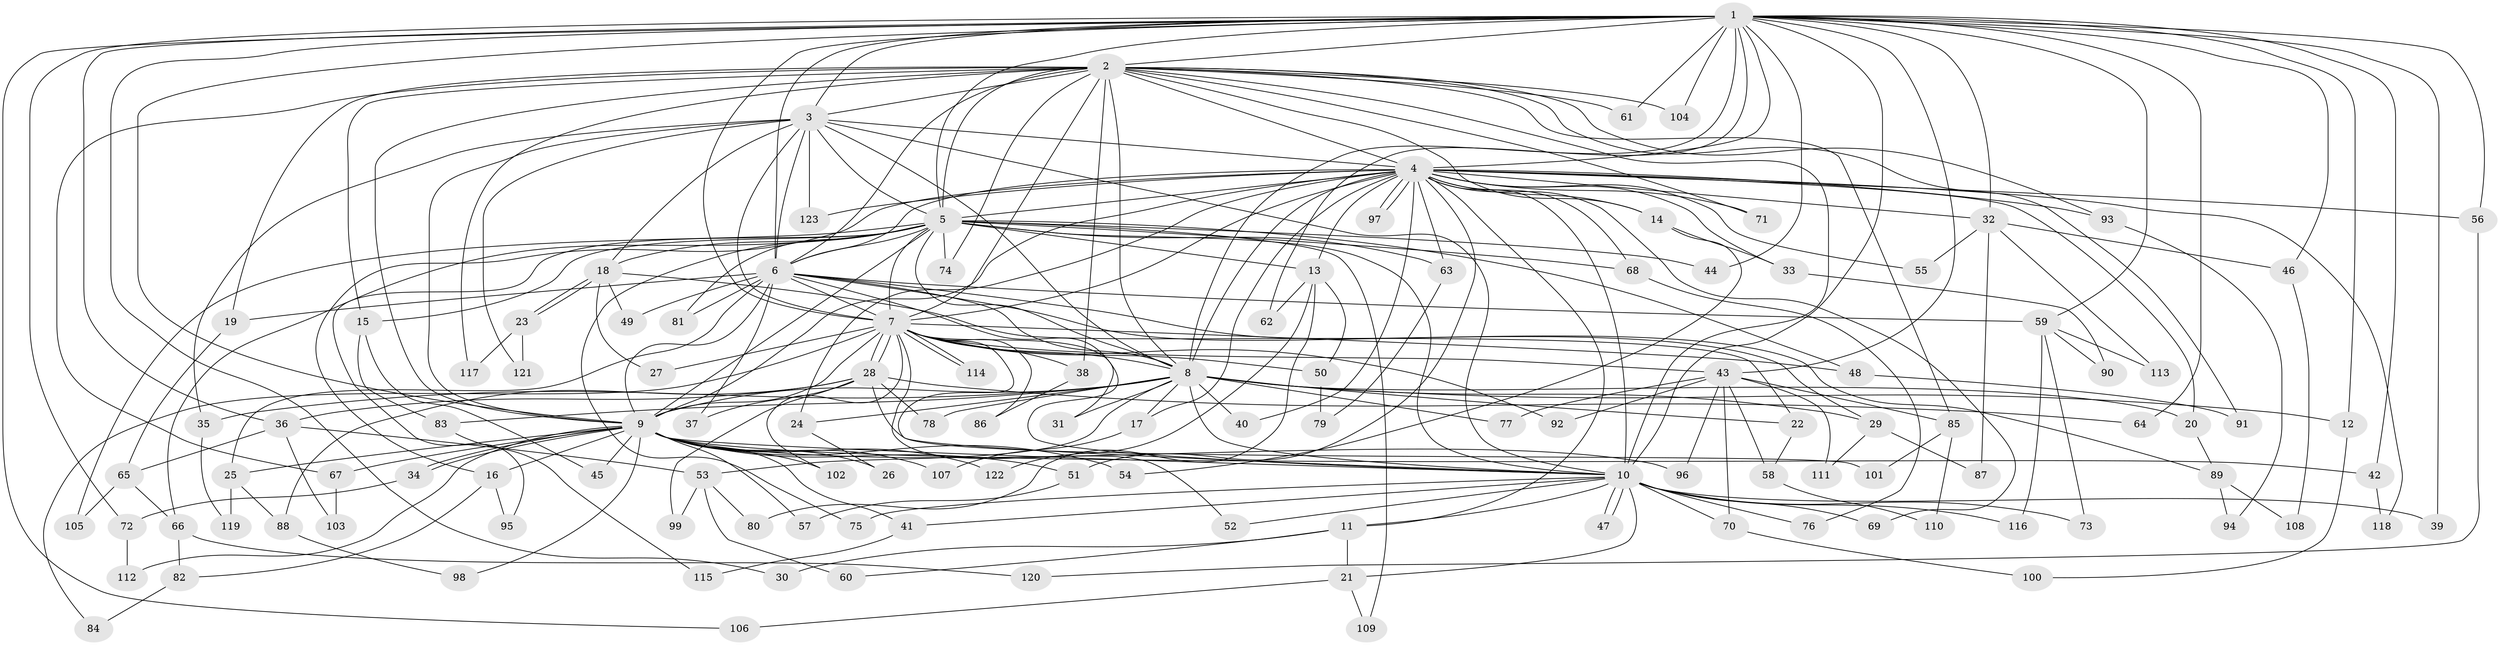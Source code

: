 // Generated by graph-tools (version 1.1) at 2025/25/03/09/25 03:25:39]
// undirected, 123 vertices, 271 edges
graph export_dot {
graph [start="1"]
  node [color=gray90,style=filled];
  1;
  2;
  3;
  4;
  5;
  6;
  7;
  8;
  9;
  10;
  11;
  12;
  13;
  14;
  15;
  16;
  17;
  18;
  19;
  20;
  21;
  22;
  23;
  24;
  25;
  26;
  27;
  28;
  29;
  30;
  31;
  32;
  33;
  34;
  35;
  36;
  37;
  38;
  39;
  40;
  41;
  42;
  43;
  44;
  45;
  46;
  47;
  48;
  49;
  50;
  51;
  52;
  53;
  54;
  55;
  56;
  57;
  58;
  59;
  60;
  61;
  62;
  63;
  64;
  65;
  66;
  67;
  68;
  69;
  70;
  71;
  72;
  73;
  74;
  75;
  76;
  77;
  78;
  79;
  80;
  81;
  82;
  83;
  84;
  85;
  86;
  87;
  88;
  89;
  90;
  91;
  92;
  93;
  94;
  95;
  96;
  97;
  98;
  99;
  100;
  101;
  102;
  103;
  104;
  105;
  106;
  107;
  108;
  109;
  110;
  111;
  112;
  113;
  114;
  115;
  116;
  117;
  118;
  119;
  120;
  121;
  122;
  123;
  1 -- 2;
  1 -- 3;
  1 -- 4;
  1 -- 5;
  1 -- 6;
  1 -- 7;
  1 -- 8;
  1 -- 9;
  1 -- 10;
  1 -- 12;
  1 -- 30;
  1 -- 32;
  1 -- 36;
  1 -- 39;
  1 -- 42;
  1 -- 43;
  1 -- 44;
  1 -- 46;
  1 -- 56;
  1 -- 59;
  1 -- 61;
  1 -- 62;
  1 -- 64;
  1 -- 72;
  1 -- 104;
  1 -- 106;
  2 -- 3;
  2 -- 4;
  2 -- 5;
  2 -- 6;
  2 -- 7;
  2 -- 8;
  2 -- 9;
  2 -- 10;
  2 -- 14;
  2 -- 15;
  2 -- 19;
  2 -- 38;
  2 -- 61;
  2 -- 67;
  2 -- 71;
  2 -- 74;
  2 -- 85;
  2 -- 91;
  2 -- 93;
  2 -- 104;
  2 -- 117;
  3 -- 4;
  3 -- 5;
  3 -- 6;
  3 -- 7;
  3 -- 8;
  3 -- 9;
  3 -- 10;
  3 -- 18;
  3 -- 35;
  3 -- 121;
  3 -- 123;
  4 -- 5;
  4 -- 6;
  4 -- 7;
  4 -- 8;
  4 -- 9;
  4 -- 10;
  4 -- 11;
  4 -- 13;
  4 -- 14;
  4 -- 16;
  4 -- 17;
  4 -- 20;
  4 -- 24;
  4 -- 32;
  4 -- 33;
  4 -- 40;
  4 -- 51;
  4 -- 55;
  4 -- 56;
  4 -- 63;
  4 -- 68;
  4 -- 69;
  4 -- 71;
  4 -- 93;
  4 -- 97;
  4 -- 97;
  4 -- 118;
  4 -- 123;
  5 -- 6;
  5 -- 7;
  5 -- 8;
  5 -- 9;
  5 -- 10;
  5 -- 13;
  5 -- 15;
  5 -- 18;
  5 -- 44;
  5 -- 48;
  5 -- 63;
  5 -- 66;
  5 -- 68;
  5 -- 74;
  5 -- 75;
  5 -- 81;
  5 -- 95;
  5 -- 105;
  5 -- 109;
  6 -- 7;
  6 -- 8;
  6 -- 9;
  6 -- 10;
  6 -- 19;
  6 -- 25;
  6 -- 29;
  6 -- 37;
  6 -- 49;
  6 -- 59;
  6 -- 81;
  6 -- 89;
  7 -- 8;
  7 -- 9;
  7 -- 10;
  7 -- 27;
  7 -- 28;
  7 -- 28;
  7 -- 31;
  7 -- 38;
  7 -- 43;
  7 -- 48;
  7 -- 50;
  7 -- 52;
  7 -- 84;
  7 -- 86;
  7 -- 92;
  7 -- 102;
  7 -- 114;
  7 -- 114;
  8 -- 9;
  8 -- 10;
  8 -- 12;
  8 -- 17;
  8 -- 20;
  8 -- 22;
  8 -- 24;
  8 -- 29;
  8 -- 31;
  8 -- 35;
  8 -- 40;
  8 -- 53;
  8 -- 77;
  8 -- 78;
  8 -- 83;
  9 -- 10;
  9 -- 16;
  9 -- 25;
  9 -- 26;
  9 -- 34;
  9 -- 34;
  9 -- 41;
  9 -- 42;
  9 -- 45;
  9 -- 51;
  9 -- 54;
  9 -- 57;
  9 -- 67;
  9 -- 96;
  9 -- 98;
  9 -- 102;
  9 -- 107;
  9 -- 112;
  9 -- 122;
  10 -- 11;
  10 -- 21;
  10 -- 39;
  10 -- 41;
  10 -- 47;
  10 -- 47;
  10 -- 52;
  10 -- 69;
  10 -- 70;
  10 -- 73;
  10 -- 75;
  10 -- 76;
  10 -- 116;
  11 -- 21;
  11 -- 30;
  11 -- 60;
  12 -- 100;
  13 -- 50;
  13 -- 62;
  13 -- 80;
  13 -- 122;
  14 -- 33;
  14 -- 54;
  15 -- 45;
  15 -- 83;
  16 -- 82;
  16 -- 95;
  17 -- 107;
  18 -- 22;
  18 -- 23;
  18 -- 23;
  18 -- 27;
  18 -- 49;
  19 -- 65;
  20 -- 89;
  21 -- 106;
  21 -- 109;
  22 -- 58;
  23 -- 117;
  23 -- 121;
  24 -- 26;
  25 -- 88;
  25 -- 119;
  28 -- 36;
  28 -- 37;
  28 -- 64;
  28 -- 78;
  28 -- 88;
  28 -- 99;
  28 -- 101;
  29 -- 87;
  29 -- 111;
  32 -- 46;
  32 -- 55;
  32 -- 87;
  32 -- 113;
  33 -- 90;
  34 -- 72;
  35 -- 119;
  36 -- 53;
  36 -- 65;
  36 -- 103;
  38 -- 86;
  41 -- 115;
  42 -- 118;
  43 -- 58;
  43 -- 70;
  43 -- 77;
  43 -- 85;
  43 -- 92;
  43 -- 96;
  43 -- 111;
  46 -- 108;
  48 -- 91;
  50 -- 79;
  51 -- 57;
  53 -- 60;
  53 -- 80;
  53 -- 99;
  56 -- 120;
  58 -- 110;
  59 -- 73;
  59 -- 90;
  59 -- 113;
  59 -- 116;
  63 -- 79;
  65 -- 66;
  65 -- 105;
  66 -- 82;
  66 -- 120;
  67 -- 103;
  68 -- 76;
  70 -- 100;
  72 -- 112;
  82 -- 84;
  83 -- 115;
  85 -- 101;
  85 -- 110;
  88 -- 98;
  89 -- 94;
  89 -- 108;
  93 -- 94;
}
